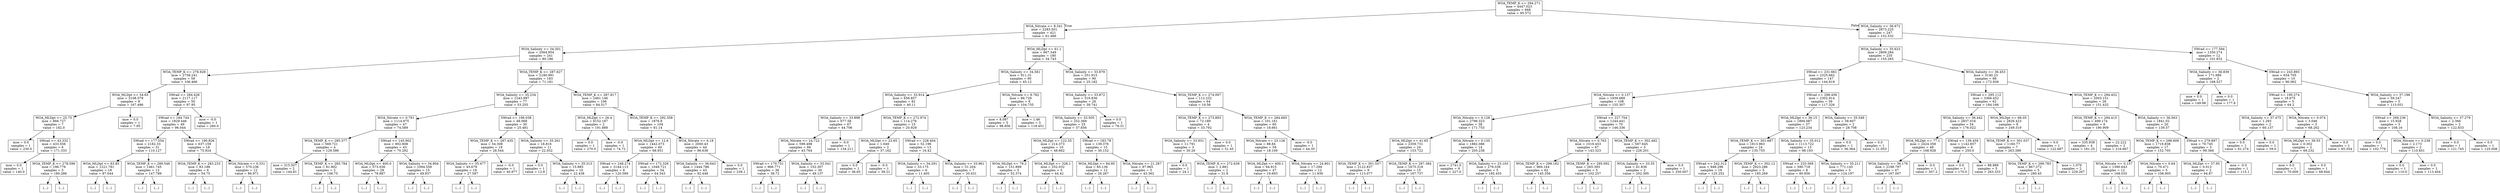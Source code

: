 digraph Tree {
node [shape=box] ;
0 [label="WOA_TEMP_K <= 294.271\nmse = 4447.023\nsamples = 668\nvalue = 95.572"] ;
1 [label="WOA_Nitrate <= 8.341\nmse = 2283.501\nsamples = 421\nvalue = 61.466"] ;
0 -> 1 [labeldistance=2.5, labelangle=45, headlabel="True"] ;
2 [label="WOA_Salinity <= 34.301\nmse = 2564.954\nsamples = 241\nvalue = 80.186"] ;
1 -> 2 ;
3 [label="WOA_TEMP_K <= 278.928\nmse = 2758.241\nsamples = 58\nvalue = 106.466"] ;
2 -> 3 ;
4 [label="WOA_MLDpt <= 54.65\nmse = 3108.579\nsamples = 8\nvalue = 167.496"] ;
3 -> 4 ;
5 [label="WOA_MLDpt <= 25.75\nmse = 866.727\nsamples = 7\nvalue = 182.0"] ;
4 -> 5 ;
6 [label="mse = 0.0\nsamples = 1\nvalue = 230.0"] ;
5 -> 6 ;
7 [label="SWrad <= 43.332\nmse = 433.556\nsamples = 6\nvalue = 171.333"] ;
5 -> 7 ;
8 [label="mse = 0.0\nsamples = 1\nvalue = 140.0"] ;
7 -> 8 ;
9 [label="WOA_TEMP_K <= 278.596\nmse = 196.776\nsamples = 5\nvalue = 180.286"] ;
7 -> 9 ;
10 [label="(...)"] ;
9 -> 10 ;
15 [label="(...)"] ;
9 -> 15 ;
16 [label="mse = 0.0\nsamples = 1\nvalue = 7.95"] ;
4 -> 16 ;
17 [label="SWrad <= 284.428\nmse = 2117.117\nsamples = 50\nvalue = 97.95"] ;
3 -> 17 ;
18 [label="SWrad <= 184.744\nmse = 1829.446\nsamples = 49\nvalue = 96.044"] ;
17 -> 18 ;
19 [label="SWrad <= 177.554\nmse = 2182.33\nsamples = 31\nvalue = 110.127"] ;
18 -> 19 ;
20 [label="WOA_MLDpt <= 83.85\nmse = 1221.781\nsamples = 18\nvalue = 87.044"] ;
19 -> 20 ;
21 [label="(...)"] ;
20 -> 21 ;
52 [label="(...)"] ;
20 -> 52 ;
55 [label="WOA_TEMP_K <= 289.546\nmse = 1461.745\nsamples = 13\nvalue = 147.789"] ;
19 -> 55 ;
56 [label="(...)"] ;
55 -> 56 ;
57 [label="(...)"] ;
55 -> 57 ;
78 [label="SWrad <= 190.826\nmse = 637.159\nsamples = 18\nvalue = 75.924"] ;
18 -> 78 ;
79 [label="WOA_TEMP_K <= 283.233\nmse = 83.188\nsamples = 6\nvalue = 54.75"] ;
78 -> 79 ;
80 [label="(...)"] ;
79 -> 80 ;
81 [label="(...)"] ;
79 -> 81 ;
88 [label="WOA_Nitrate <= 0.331\nmse = 570.236\nsamples = 12\nvalue = 86.971"] ;
78 -> 88 ;
89 [label="(...)"] ;
88 -> 89 ;
94 [label="(...)"] ;
88 -> 94 ;
109 [label="mse = -0.0\nsamples = 1\nvalue = 260.0"] ;
17 -> 109 ;
110 [label="WOA_TEMP_K <= 287.627\nmse = 2180.991\nsamples = 183\nvalue = 71.181"] ;
2 -> 110 ;
111 [label="WOA_Salinity <= 35.234\nmse = 1243.997\nsamples = 77\nvalue = 53.255"] ;
110 -> 111 ;
112 [label="WOA_Nitrate <= 0.791\nmse = 1114.975\nsamples = 47\nvalue = 74.589"] ;
111 -> 112 ;
113 [label="WOA_TEMP_K <= 285.377\nmse = 569.721\nsamples = 4\nvalue = 129.586"] ;
112 -> 113 ;
114 [label="mse = 315.507\nsamples = 2\nvalue = 144.81"] ;
113 -> 114 ;
115 [label="WOA_TEMP_K <= 285.784\nmse = 81.902\nsamples = 2\nvalue = 106.75"] ;
113 -> 115 ;
116 [label="(...)"] ;
115 -> 116 ;
117 [label="(...)"] ;
115 -> 117 ;
118 [label="SWrad <= 145.902\nmse = 902.808\nsamples = 43\nvalue = 70.292"] ;
112 -> 118 ;
119 [label="WOA_MLDpt <= 400.0\nmse = 573.036\nsamples = 28\nvalue = 78.887"] ;
118 -> 119 ;
120 [label="(...)"] ;
119 -> 120 ;
155 [label="(...)"] ;
119 -> 155 ;
158 [label="WOA_Salinity <= 34.804\nmse = 1094.556\nsamples = 15\nvalue = 49.937"] ;
118 -> 158 ;
159 [label="(...)"] ;
158 -> 159 ;
166 [label="(...)"] ;
158 -> 166 ;
187 [label="SWrad <= 196.038\nmse = 48.068\nsamples = 30\nvalue = 25.481"] ;
111 -> 187 ;
188 [label="WOA_TEMP_K <= 287.435\nmse = 54.308\nsamples = 19\nvalue = 28.544"] ;
187 -> 188 ;
189 [label="WOA_Salinity <= 35.477\nmse = 45.679\nsamples = 18\nvalue = 27.587"] ;
188 -> 189 ;
190 [label="(...)"] ;
189 -> 190 ;
205 [label="(...)"] ;
189 -> 205 ;
210 [label="mse = -0.0\nsamples = 1\nvalue = 40.977"] ;
188 -> 210 ;
211 [label="WOA_Salinity <= 35.261\nmse = 18.816\nsamples = 11\nvalue = 22.052"] ;
187 -> 211 ;
212 [label="mse = 0.0\nsamples = 1\nvalue = 12.8"] ;
211 -> 212 ;
213 [label="WOA_Salinity <= 35.313\nmse = 15.885\nsamples = 10\nvalue = 22.438"] ;
211 -> 213 ;
214 [label="(...)"] ;
213 -> 214 ;
219 [label="(...)"] ;
213 -> 219 ;
222 [label="WOA_TEMP_K <= 287.817\nmse = 2461.146\nsamples = 106\nvalue = 84.517"] ;
110 -> 222 ;
223 [label="WOA_MLDpt <= 26.4\nmse = 9152.187\nsamples = 2\nvalue = 191.888"] ;
222 -> 223 ;
224 [label="mse = 0.0\nsamples = 1\nvalue = 270.0"] ;
223 -> 224 ;
225 [label="mse = -0.0\nsamples = 1\nvalue = 74.72"] ;
223 -> 225 ;
226 [label="WOA_TEMP_K <= 292.358\nmse = 1876.8\nsamples = 104\nvalue = 81.14"] ;
222 -> 226 ;
227 [label="WOA_MLDpt <= 12.6\nmse = 1442.073\nsamples = 60\nvalue = 68.951"] ;
226 -> 227 ;
228 [label="SWrad <= 248.274\nmse = 3144.113\nsamples = 6\nvalue = 120.589"] ;
227 -> 228 ;
229 [label="(...)"] ;
228 -> 229 ;
238 [label="(...)"] ;
228 -> 238 ;
239 [label="SWrad <= 172.326\nmse = 1049.721\nsamples = 54\nvalue = 64.543"] ;
227 -> 239 ;
240 [label="(...)"] ;
239 -> 240 ;
285 [label="(...)"] ;
239 -> 285 ;
330 [label="WOA_Nitrate <= 6.18\nmse = 2000.43\nsamples = 44\nvalue = 96.638"] ;
226 -> 330 ;
331 [label="WOA_Salinity <= 36.643\nmse = 1444.786\nsamples = 43\nvalue = 92.448"] ;
330 -> 331 ;
332 [label="(...)"] ;
331 -> 332 ;
379 [label="(...)"] ;
331 -> 379 ;
390 [label="mse = 0.0\nsamples = 1\nvalue = 239.1"] ;
330 -> 390 ;
391 [label="WOA_MLDpt <= 61.1\nmse = 667.349\nsamples = 180\nvalue = 34.743"] ;
1 -> 391 ;
392 [label="WOA_Salinity <= 34.561\nmse = 911.31\nsamples = 90\nvalue = 45.12"] ;
391 -> 392 ;
393 [label="WOA_Salinity <= 33.914\nmse = 656.857\nsamples = 82\nvalue = 40.11"] ;
392 -> 393 ;
394 [label="WOA_Salinity <= 33.898\nmse = 677.58\nsamples = 67\nvalue = 44.706"] ;
393 -> 394 ;
395 [label="WOA_Nitrate <= 24.722\nmse = 599.498\nsamples = 66\nvalue = 43.764"] ;
394 -> 395 ;
396 [label="SWrad <= 170.751\nmse = 966.771\nsamples = 36\nvalue = 38.72"] ;
395 -> 396 ;
397 [label="(...)"] ;
396 -> 397 ;
408 [label="(...)"] ;
396 -> 408 ;
429 [label="WOA_Salinity <= 33.541\nmse = 152.307\nsamples = 30\nvalue = 49.137"] ;
395 -> 429 ;
430 [label="(...)"] ;
429 -> 430 ;
437 [label="(...)"] ;
429 -> 437 ;
476 [label="mse = -0.0\nsamples = 1\nvalue = 134.211"] ;
394 -> 476 ;
477 [label="WOA_TEMP_K <= 272.974\nmse = 114.276\nsamples = 15\nvalue = 20.929"] ;
393 -> 477 ;
478 [label="WOA_MLDpt <= 22.65\nmse = 1.049\nsamples = 2\nvalue = 37.162"] ;
477 -> 478 ;
479 [label="mse = 0.0\nsamples = 1\nvalue = 36.65"] ;
478 -> 479 ;
480 [label="mse = -0.0\nsamples = 1\nvalue = 39.21"] ;
478 -> 480 ;
481 [label="SWrad <= 228.404\nmse = 52.196\nsamples = 13\nvalue = 16.42"] ;
477 -> 481 ;
482 [label="WOA_Salinity <= 34.291\nmse = 33.175\nsamples = 6\nvalue = 11.405"] ;
481 -> 482 ;
483 [label="(...)"] ;
482 -> 483 ;
490 [label="(...)"] ;
482 -> 490 ;
491 [label="WOA_Salinity <= 33.961\nmse = 31.204\nsamples = 7\nvalue = 20.431"] ;
481 -> 491 ;
492 [label="(...)"] ;
491 -> 492 ;
495 [label="(...)"] ;
491 -> 495 ;
504 [label="WOA_Nitrate <= 9.782\nmse = 86.729\nsamples = 8\nvalue = 104.735"] ;
392 -> 504 ;
505 [label="mse = 8.087\nsamples = 5\nvalue = 98.856"] ;
504 -> 505 ;
506 [label="mse = 1.46\nsamples = 3\nvalue = 118.451"] ;
504 -> 506 ;
507 [label="WOA_Salinity <= 33.879\nmse = 251.915\nsamples = 90\nvalue = 25.182"] ;
391 -> 507 ;
508 [label="WOA_Salinity <= 33.872\nmse = 319.836\nsamples = 26\nvalue = 39.741"] ;
507 -> 508 ;
509 [label="WOA_Salinity <= 33.505\nmse = 252.369\nsamples = 25\nvalue = 37.656"] ;
508 -> 509 ;
510 [label="WOA_MLDpt <= 122.55\nmse = 214.373\nsamples = 10\nvalue = 48.662"] ;
509 -> 510 ;
511 [label="WOA_MLDpt <= 79.2\nmse = 151.899\nsamples = 5\nvalue = 52.374"] ;
510 -> 511 ;
512 [label="(...)"] ;
511 -> 512 ;
513 [label="(...)"] ;
511 -> 513 ;
514 [label="WOA_MLDpt <= 328.1\nmse = 252.032\nsamples = 5\nvalue = 44.42"] ;
510 -> 514 ;
515 [label="(...)"] ;
514 -> 515 ;
516 [label="(...)"] ;
514 -> 516 ;
517 [label="SWrad <= 183.78\nmse = 139.376\nsamples = 15\nvalue = 30.152"] ;
509 -> 517 ;
518 [label="WOA_MLDpt <= 84.95\nmse = 85.136\nsamples = 12\nvalue = 26.267"] ;
517 -> 518 ;
519 [label="(...)"] ;
518 -> 519 ;
528 [label="(...)"] ;
518 -> 528 ;
541 [label="WOA_Nitrate <= 21.287\nmse = 97.965\nsamples = 3\nvalue = 43.362"] ;
517 -> 541 ;
542 [label="(...)"] ;
541 -> 542 ;
545 [label="(...)"] ;
541 -> 545 ;
546 [label="mse = 0.0\nsamples = 1\nvalue = 78.31"] ;
508 -> 546 ;
547 [label="WOA_TEMP_K <= 274.097\nmse = 112.232\nsamples = 64\nvalue = 19.56"] ;
507 -> 547 ;
548 [label="WOA_TEMP_K <= 273.893\nmse = 72.189\nsamples = 4\nvalue = 33.792"] ;
547 -> 548 ;
549 [label="WOA_Salinity <= 33.931\nmse = 11.791\nsamples = 3\nvalue = 30.26"] ;
548 -> 549 ;
550 [label="mse = 0.0\nsamples = 1\nvalue = 24.1"] ;
549 -> 550 ;
551 [label="WOA_TEMP_K <= 272.639\nmse = 2.881\nsamples = 2\nvalue = 31.8"] ;
549 -> 551 ;
552 [label="(...)"] ;
551 -> 552 ;
553 [label="(...)"] ;
551 -> 553 ;
554 [label="mse = 0.0\nsamples = 1\nvalue = 51.45"] ;
548 -> 554 ;
555 [label="WOA_TEMP_K <= 284.665\nmse = 101.161\nsamples = 60\nvalue = 18.661"] ;
547 -> 555 ;
556 [label="WOA_Nitrate <= 23.126\nmse = 88.84\nsamples = 59\nvalue = 18.109"] ;
555 -> 556 ;
557 [label="WOA_MLDpt <= 400.1\nmse = 94.915\nsamples = 47\nvalue = 19.693"] ;
556 -> 557 ;
558 [label="(...)"] ;
557 -> 558 ;
585 [label="(...)"] ;
557 -> 585 ;
606 [label="WOA_Nitrate <= 24.801\nmse = 17.294\nsamples = 12\nvalue = 11.936"] ;
556 -> 606 ;
607 [label="(...)"] ;
606 -> 607 ;
620 [label="(...)"] ;
606 -> 620 ;
623 [label="mse = -0.0\nsamples = 1\nvalue = 44.35"] ;
555 -> 623 ;
624 [label="WOA_Salinity <= 36.672\nmse = 2873.225\nsamples = 247\nvalue = 152.532"] ;
0 -> 624 [labeldistance=2.5, labelangle=-45, headlabel="False"] ;
625 [label="WOA_Salinity <= 35.623\nmse = 2809.284\nsamples = 235\nvalue = 155.265"] ;
624 -> 625 ;
626 [label="SWrad <= 231.661\nmse = 2325.662\nsamples = 147\nvalue = 144.919"] ;
625 -> 626 ;
627 [label="WOA_Nitrate <= 0.137\nmse = 1939.689\nsamples = 108\nvalue = 155.307"] ;
626 -> 627 ;
628 [label="WOA_Nitrate <= 0.128\nmse = 2796.323\nsamples = 38\nvalue = 171.753"] ;
627 -> 628 ;
629 [label="WOA_MLDpt <= 41.65\nmse = 2359.731\nsamples = 24\nvalue = 153.722"] ;
628 -> 629 ;
630 [label="WOA_TEMP_K <= 301.557\nmse = 2122.837\nsamples = 9\nvalue = 113.077"] ;
629 -> 630 ;
631 [label="(...)"] ;
630 -> 631 ;
642 [label="(...)"] ;
630 -> 642 ;
645 [label="WOA_TEMP_K <= 297.384\nmse = 1675.318\nsamples = 15\nvalue = 167.737"] ;
629 -> 645 ;
646 [label="(...)"] ;
645 -> 646 ;
653 [label="(...)"] ;
645 -> 653 ;
662 [label="WOA_Nitrate <= 0.135\nmse = 1882.086\nsamples = 14\nvalue = 205.238"] ;
628 -> 662 ;
663 [label="mse = 2741.0\nsamples = 9\nvalue = 227.0"] ;
662 -> 663 ;
664 [label="WOA_Salinity <= 23.103\nmse = 279.339\nsamples = 5\nvalue = 185.455"] ;
662 -> 664 ;
665 [label="(...)"] ;
664 -> 665 ;
666 [label="(...)"] ;
664 -> 666 ;
667 [label="SWrad <= 227.704\nmse = 1244.441\nsamples = 70\nvalue = 146.336"] ;
627 -> 667 ;
668 [label="WOA_Nitrate <= 0.763\nmse = 1019.453\nsamples = 67\nvalue = 143.323"] ;
667 -> 668 ;
669 [label="WOA_TEMP_K <= 299.182\nmse = 969.164\nsamples = 62\nvalue = 145.356"] ;
668 -> 669 ;
670 [label="(...)"] ;
669 -> 670 ;
745 [label="(...)"] ;
669 -> 745 ;
756 [label="WOA_TEMP_K <= 295.092\nmse = 265.393\nsamples = 5\nvalue = 102.257"] ;
668 -> 756 ;
757 [label="(...)"] ;
756 -> 757 ;
760 [label="(...)"] ;
756 -> 760 ;
765 [label="WOA_TEMP_K <= 302.492\nmse = 587.645\nsamples = 3\nvalue = 226.201"] ;
667 -> 765 ;
766 [label="WOA_Salinity <= 33.55\nmse = 41.836\nsamples = 2\nvalue = 202.395"] ;
765 -> 766 ;
767 [label="(...)"] ;
766 -> 767 ;
768 [label="(...)"] ;
766 -> 768 ;
769 [label="mse = 0.0\nsamples = 1\nvalue = 250.007"] ;
765 -> 769 ;
770 [label="SWrad <= 298.456\nmse = 2302.914\nsamples = 39\nvalue = 117.326"] ;
626 -> 770 ;
771 [label="WOA_MLDpt <= 36.15\nmse = 1894.087\nsamples = 37\nvalue = 123.234"] ;
770 -> 771 ;
772 [label="WOA_TEMP_K <= 301.687\nmse = 1813.963\nsamples = 24\nvalue = 135.755"] ;
771 -> 772 ;
773 [label="SWrad <= 242.312\nmse = 948.296\nsamples = 19\nvalue = 125.252"] ;
772 -> 773 ;
774 [label="(...)"] ;
773 -> 774 ;
781 [label="(...)"] ;
773 -> 781 ;
808 [label="WOA_TEMP_K <= 302.12\nmse = 2923.286\nsamples = 5\nvalue = 185.269"] ;
772 -> 808 ;
809 [label="(...)"] ;
808 -> 809 ;
812 [label="(...)"] ;
808 -> 812 ;
817 [label="WOA_Salinity <= 35.012\nmse = 1113.722\nsamples = 13\nvalue = 98.193"] ;
771 -> 817 ;
818 [label="SWrad <= 233.569\nmse = 590.718\nsamples = 8\nvalue = 80.856"] ;
817 -> 818 ;
819 [label="(...)"] ;
818 -> 819 ;
820 [label="(...)"] ;
818 -> 820 ;
831 [label="WOA_Salinity <= 35.211\nmse = 771.145\nsamples = 5\nvalue = 124.197"] ;
817 -> 831 ;
832 [label="(...)"] ;
831 -> 832 ;
835 [label="(...)"] ;
831 -> 835 ;
840 [label="WOA_Salinity <= 35.549\nmse = 58.607\nsamples = 2\nvalue = 28.708"] ;
770 -> 840 ;
841 [label="mse = 0.0\nsamples = 1\nvalue = 36.364"] ;
840 -> 841 ;
842 [label="mse = 0.0\nsamples = 1\nvalue = 21.053"] ;
840 -> 842 ;
843 [label="WOA_Salinity <= 36.453\nmse = 3140.23\nsamples = 88\nvalue = 172.936"] ;
625 -> 843 ;
844 [label="SWrad <= 295.112\nmse = 3366.452\nsamples = 62\nvalue = 184.166"] ;
843 -> 844 ;
845 [label="WOA_Salinity <= 36.442\nmse = 2837.016\nsamples = 54\nvalue = 176.022"] ;
844 -> 845 ;
846 [label="WOA_MLDpt <= 77.1\nmse = 2424.358\nsamples = 48\nvalue = 168.928"] ;
845 -> 846 ;
847 [label="WOA_Salinity <= 36.176\nmse = 2188.797\nsamples = 47\nvalue = 167.007"] ;
846 -> 847 ;
848 [label="(...)"] ;
847 -> 848 ;
881 [label="(...)"] ;
847 -> 881 ;
906 [label="mse = -0.0\nsamples = 1\nvalue = 307.2"] ;
846 -> 906 ;
907 [label="SWrad <= 139.459\nmse = 1142.857\nsamples = 6\nvalue = 250.0"] ;
845 -> 907 ;
908 [label="mse = 0.0\nsamples = 1\nvalue = 170.0"] ;
907 -> 908 ;
909 [label="mse = 88.889\nsamples = 5\nvalue = 263.333"] ;
907 -> 909 ;
910 [label="WOA_MLDpt <= 66.05\nmse = 2826.423\nsamples = 8\nvalue = 249.319"] ;
844 -> 910 ;
911 [label="WOA_TEMP_K <= 301.037\nmse = 1160.77\nsamples = 7\nvalue = 263.389"] ;
910 -> 911 ;
912 [label="WOA_TEMP_K <= 299.783\nmse = 867.372\nsamples = 5\nvalue = 280.45"] ;
911 -> 912 ;
913 [label="(...)"] ;
912 -> 913 ;
918 [label="(...)"] ;
912 -> 918 ;
919 [label="mse = 1.076\nsamples = 2\nvalue = 229.267"] ;
911 -> 919 ;
920 [label="mse = 0.0\nsamples = 1\nvalue = 122.687"] ;
910 -> 920 ;
921 [label="WOA_TEMP_K <= 294.452\nmse = 2003.151\nsamples = 26\nvalue = 151.432"] ;
843 -> 921 ;
922 [label="WOA_TEMP_K <= 294.415\nmse = 499.174\nsamples = 6\nvalue = 190.909"] ;
921 -> 922 ;
923 [label="mse = 335.938\nsamples = 4\nvalue = 181.25"] ;
922 -> 923 ;
924 [label="mse = 22.222\nsamples = 2\nvalue = 216.667"] ;
922 -> 924 ;
925 [label="WOA_Salinity <= 36.563\nmse = 1841.02\nsamples = 20\nvalue = 139.37"] ;
921 -> 925 ;
926 [label="WOA_TEMP_K <= 298.609\nmse = 1719.838\nsamples = 17\nvalue = 152.705"] ;
925 -> 926 ;
927 [label="WOA_Nitrate <= 0.157\nmse = 1390.643\nsamples = 12\nvalue = 168.035"] ;
926 -> 927 ;
928 [label="(...)"] ;
927 -> 928 ;
937 [label="(...)"] ;
927 -> 937 ;
942 [label="WOA_Nitrate <= 0.64\nmse = 70.471\nsamples = 5\nvalue = 108.905"] ;
926 -> 942 ;
943 [label="(...)"] ;
942 -> 943 ;
948 [label="(...)"] ;
942 -> 948 ;
949 [label="SWrad <= 279.897\nmse = 70.745\nsamples = 3\nvalue = 99.366"] ;
925 -> 949 ;
950 [label="WOA_MLDpt <= 37.95\nmse = 0.013\nsamples = 2\nvalue = 94.87"] ;
949 -> 950 ;
951 [label="(...)"] ;
950 -> 951 ;
952 [label="(...)"] ;
950 -> 952 ;
953 [label="mse = -0.0\nsamples = 1\nvalue = 115.1"] ;
949 -> 953 ;
954 [label="SWrad <= 177.594\nmse = 1350.274\nsamples = 12\nvalue = 101.832"] ;
624 -> 954 ;
955 [label="WOA_Salinity <= 36.839\nmse = 171.989\nsamples = 2\nvalue = 168.527"] ;
954 -> 955 ;
956 [label="mse = 0.0\nsamples = 1\nvalue = 149.98"] ;
955 -> 956 ;
957 [label="mse = 0.0\nsamples = 1\nvalue = 177.8"] ;
955 -> 957 ;
958 [label="SWrad <= 243.893\nmse = 634.705\nsamples = 10\nvalue = 90.062"] ;
954 -> 958 ;
959 [label="SWrad <= 190.274\nmse = 18.675\nsamples = 5\nvalue = 64.2"] ;
958 -> 959 ;
960 [label="WOA_Salinity <= 37.475\nmse = 1.293\nsamples = 2\nvalue = 60.137"] ;
959 -> 960 ;
961 [label="mse = 0.0\nsamples = 1\nvalue = 61.274"] ;
960 -> 961 ;
962 [label="mse = 0.0\nsamples = 1\nvalue = 59.0"] ;
960 -> 962 ;
963 [label="WOA_Nitrate <= 0.074\nmse = 3.046\nsamples = 3\nvalue = 68.262"] ;
959 -> 963 ;
964 [label="WOA_MLDpt <= 39.55\nmse = 0.302\nsamples = 2\nvalue = 69.232"] ;
963 -> 964 ;
965 [label="mse = 0.0\nsamples = 1\nvalue = 70.009"] ;
964 -> 965 ;
966 [label="mse = 0.0\nsamples = 1\nvalue = 68.844"] ;
964 -> 966 ;
967 [label="mse = 0.0\nsamples = 1\nvalue = 65.354"] ;
963 -> 967 ;
968 [label="WOA_Salinity <= 37.196\nmse = 59.247\nsamples = 5\nvalue = 113.051"] ;
958 -> 968 ;
969 [label="SWrad <= 269.236\nmse = 15.928\nsamples = 3\nvalue = 108.16"] ;
968 -> 969 ;
970 [label="mse = 0.0\nsamples = 1\nvalue = 102.779"] ;
969 -> 970 ;
971 [label="WOA_Nitrate <= 0.238\nmse = 2.173\nsamples = 2\nvalue = 110.851"] ;
969 -> 971 ;
972 [label="mse = 0.0\nsamples = 1\nvalue = 110.0"] ;
971 -> 972 ;
973 [label="mse = 0.0\nsamples = 1\nvalue = 113.404"] ;
971 -> 973 ;
974 [label="WOA_Salinity <= 37.279\nmse = 2.366\nsamples = 2\nvalue = 122.833"] ;
968 -> 974 ;
975 [label="mse = 0.0\nsamples = 1\nvalue = 121.745"] ;
974 -> 975 ;
976 [label="mse = 0.0\nsamples = 1\nvalue = 125.008"] ;
974 -> 976 ;
}